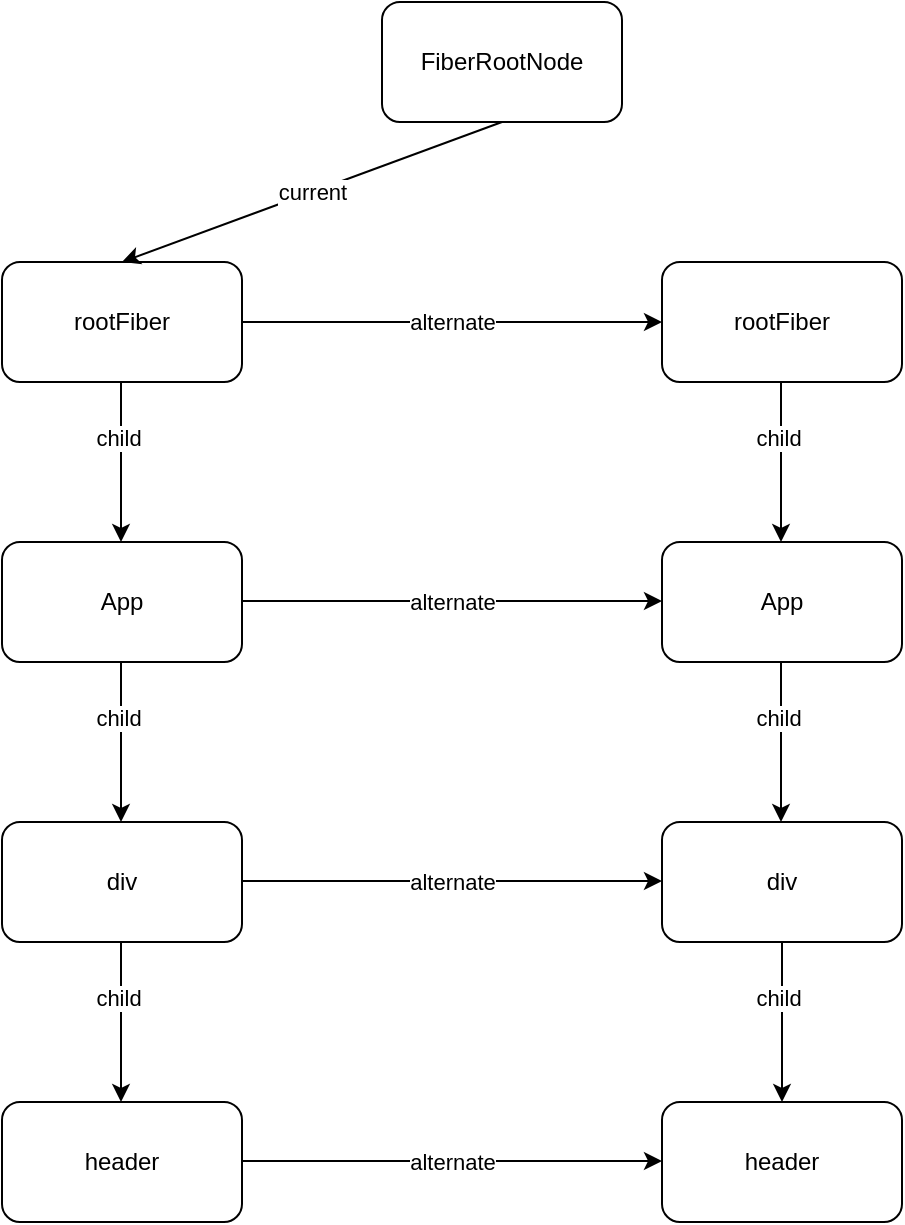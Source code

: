 <mxfile version="13.9.6" type="github">
  <diagram id="C5RBs43oDa-KdzZeNtuy" name="Page-1">
    <mxGraphModel dx="1298" dy="834" grid="1" gridSize="10" guides="1" tooltips="1" connect="1" arrows="1" fold="1" page="1" pageScale="1" pageWidth="827" pageHeight="1169" math="0" shadow="0">
      <root>
        <mxCell id="WIyWlLk6GJQsqaUBKTNV-0" />
        <mxCell id="WIyWlLk6GJQsqaUBKTNV-1" parent="WIyWlLk6GJQsqaUBKTNV-0" />
        <mxCell id="_O8ClgLyPDyjsfxp53-W-1" value="FiberRootNode" style="rounded=1;whiteSpace=wrap;html=1;" vertex="1" parent="WIyWlLk6GJQsqaUBKTNV-1">
          <mxGeometry x="340" y="190" width="120" height="60" as="geometry" />
        </mxCell>
        <mxCell id="_O8ClgLyPDyjsfxp53-W-2" value="rootFiber" style="whiteSpace=wrap;html=1;rounded=1;" vertex="1" parent="WIyWlLk6GJQsqaUBKTNV-1">
          <mxGeometry x="150" y="320" width="120" height="60" as="geometry" />
        </mxCell>
        <mxCell id="_O8ClgLyPDyjsfxp53-W-19" value="App" style="whiteSpace=wrap;html=1;rounded=1;" vertex="1" parent="WIyWlLk6GJQsqaUBKTNV-1">
          <mxGeometry x="150" y="460" width="120" height="60" as="geometry" />
        </mxCell>
        <mxCell id="_O8ClgLyPDyjsfxp53-W-21" value="div" style="whiteSpace=wrap;html=1;rounded=1;" vertex="1" parent="WIyWlLk6GJQsqaUBKTNV-1">
          <mxGeometry x="150" y="600" width="120" height="60" as="geometry" />
        </mxCell>
        <mxCell id="_O8ClgLyPDyjsfxp53-W-25" value="rootFiber" style="whiteSpace=wrap;html=1;rounded=1;" vertex="1" parent="WIyWlLk6GJQsqaUBKTNV-1">
          <mxGeometry x="480" y="320" width="120" height="60" as="geometry" />
        </mxCell>
        <mxCell id="_O8ClgLyPDyjsfxp53-W-27" value="App" style="whiteSpace=wrap;html=1;rounded=1;" vertex="1" parent="WIyWlLk6GJQsqaUBKTNV-1">
          <mxGeometry x="480" y="460" width="120" height="60" as="geometry" />
        </mxCell>
        <mxCell id="_O8ClgLyPDyjsfxp53-W-32" value="" style="edgeStyle=orthogonalEdgeStyle;rounded=0;orthogonalLoop=1;jettySize=auto;html=1;" edge="1" parent="WIyWlLk6GJQsqaUBKTNV-1" source="_O8ClgLyPDyjsfxp53-W-29" target="_O8ClgLyPDyjsfxp53-W-31">
          <mxGeometry relative="1" as="geometry" />
        </mxCell>
        <mxCell id="_O8ClgLyPDyjsfxp53-W-46" value="child" style="edgeLabel;html=1;align=center;verticalAlign=middle;resizable=0;points=[];" vertex="1" connectable="0" parent="_O8ClgLyPDyjsfxp53-W-32">
          <mxGeometry x="-0.3" y="-2" relative="1" as="geometry">
            <mxPoint as="offset" />
          </mxGeometry>
        </mxCell>
        <mxCell id="_O8ClgLyPDyjsfxp53-W-29" value="div" style="whiteSpace=wrap;html=1;rounded=1;" vertex="1" parent="WIyWlLk6GJQsqaUBKTNV-1">
          <mxGeometry x="480" y="600" width="120" height="60" as="geometry" />
        </mxCell>
        <mxCell id="_O8ClgLyPDyjsfxp53-W-31" value="header" style="whiteSpace=wrap;html=1;rounded=1;" vertex="1" parent="WIyWlLk6GJQsqaUBKTNV-1">
          <mxGeometry x="480" y="740" width="120" height="60" as="geometry" />
        </mxCell>
        <mxCell id="_O8ClgLyPDyjsfxp53-W-33" value="" style="endArrow=classic;html=1;entryX=0.5;entryY=0;entryDx=0;entryDy=0;" edge="1" parent="WIyWlLk6GJQsqaUBKTNV-1" target="_O8ClgLyPDyjsfxp53-W-2">
          <mxGeometry relative="1" as="geometry">
            <mxPoint x="400" y="250" as="sourcePoint" />
            <mxPoint x="460" y="550" as="targetPoint" />
          </mxGeometry>
        </mxCell>
        <mxCell id="_O8ClgLyPDyjsfxp53-W-34" value="current" style="edgeLabel;resizable=0;html=1;align=center;verticalAlign=middle;" connectable="0" vertex="1" parent="_O8ClgLyPDyjsfxp53-W-33">
          <mxGeometry relative="1" as="geometry" />
        </mxCell>
        <mxCell id="_O8ClgLyPDyjsfxp53-W-36" value="" style="endArrow=classic;html=1;exitX=1;exitY=0.5;exitDx=0;exitDy=0;entryX=0;entryY=0.5;entryDx=0;entryDy=0;" edge="1" parent="WIyWlLk6GJQsqaUBKTNV-1" source="_O8ClgLyPDyjsfxp53-W-2" target="_O8ClgLyPDyjsfxp53-W-25">
          <mxGeometry relative="1" as="geometry">
            <mxPoint x="410" y="260" as="sourcePoint" />
            <mxPoint x="290" y="390" as="targetPoint" />
          </mxGeometry>
        </mxCell>
        <mxCell id="_O8ClgLyPDyjsfxp53-W-37" value="alternate" style="edgeLabel;resizable=0;html=1;align=center;verticalAlign=middle;" connectable="0" vertex="1" parent="_O8ClgLyPDyjsfxp53-W-36">
          <mxGeometry relative="1" as="geometry" />
        </mxCell>
        <mxCell id="_O8ClgLyPDyjsfxp53-W-47" value="" style="edgeStyle=orthogonalEdgeStyle;rounded=0;orthogonalLoop=1;jettySize=auto;html=1;" edge="1" parent="WIyWlLk6GJQsqaUBKTNV-1">
          <mxGeometry relative="1" as="geometry">
            <mxPoint x="539.5" y="520" as="sourcePoint" />
            <mxPoint x="539.5" y="600" as="targetPoint" />
          </mxGeometry>
        </mxCell>
        <mxCell id="_O8ClgLyPDyjsfxp53-W-48" value="child" style="edgeLabel;html=1;align=center;verticalAlign=middle;resizable=0;points=[];" vertex="1" connectable="0" parent="_O8ClgLyPDyjsfxp53-W-47">
          <mxGeometry x="-0.3" y="-2" relative="1" as="geometry">
            <mxPoint as="offset" />
          </mxGeometry>
        </mxCell>
        <mxCell id="_O8ClgLyPDyjsfxp53-W-49" value="" style="edgeStyle=orthogonalEdgeStyle;rounded=0;orthogonalLoop=1;jettySize=auto;html=1;" edge="1" parent="WIyWlLk6GJQsqaUBKTNV-1">
          <mxGeometry relative="1" as="geometry">
            <mxPoint x="539.5" y="380" as="sourcePoint" />
            <mxPoint x="539.5" y="460" as="targetPoint" />
          </mxGeometry>
        </mxCell>
        <mxCell id="_O8ClgLyPDyjsfxp53-W-50" value="child" style="edgeLabel;html=1;align=center;verticalAlign=middle;resizable=0;points=[];" vertex="1" connectable="0" parent="_O8ClgLyPDyjsfxp53-W-49">
          <mxGeometry x="-0.3" y="-2" relative="1" as="geometry">
            <mxPoint as="offset" />
          </mxGeometry>
        </mxCell>
        <mxCell id="_O8ClgLyPDyjsfxp53-W-51" value="" style="edgeStyle=orthogonalEdgeStyle;rounded=0;orthogonalLoop=1;jettySize=auto;html=1;" edge="1" parent="WIyWlLk6GJQsqaUBKTNV-1">
          <mxGeometry relative="1" as="geometry">
            <mxPoint x="209.5" y="380" as="sourcePoint" />
            <mxPoint x="209.5" y="460" as="targetPoint" />
          </mxGeometry>
        </mxCell>
        <mxCell id="_O8ClgLyPDyjsfxp53-W-52" value="child" style="edgeLabel;html=1;align=center;verticalAlign=middle;resizable=0;points=[];" vertex="1" connectable="0" parent="_O8ClgLyPDyjsfxp53-W-51">
          <mxGeometry x="-0.3" y="-2" relative="1" as="geometry">
            <mxPoint as="offset" />
          </mxGeometry>
        </mxCell>
        <mxCell id="_O8ClgLyPDyjsfxp53-W-53" value="" style="edgeStyle=orthogonalEdgeStyle;rounded=0;orthogonalLoop=1;jettySize=auto;html=1;" edge="1" parent="WIyWlLk6GJQsqaUBKTNV-1">
          <mxGeometry relative="1" as="geometry">
            <mxPoint x="209.5" y="520" as="sourcePoint" />
            <mxPoint x="209.5" y="600" as="targetPoint" />
          </mxGeometry>
        </mxCell>
        <mxCell id="_O8ClgLyPDyjsfxp53-W-54" value="child" style="edgeLabel;html=1;align=center;verticalAlign=middle;resizable=0;points=[];" vertex="1" connectable="0" parent="_O8ClgLyPDyjsfxp53-W-53">
          <mxGeometry x="-0.3" y="-2" relative="1" as="geometry">
            <mxPoint as="offset" />
          </mxGeometry>
        </mxCell>
        <mxCell id="_O8ClgLyPDyjsfxp53-W-55" value="" style="edgeStyle=orthogonalEdgeStyle;rounded=0;orthogonalLoop=1;jettySize=auto;html=1;" edge="1" parent="WIyWlLk6GJQsqaUBKTNV-1">
          <mxGeometry relative="1" as="geometry">
            <mxPoint x="209.5" y="660" as="sourcePoint" />
            <mxPoint x="209.5" y="740" as="targetPoint" />
          </mxGeometry>
        </mxCell>
        <mxCell id="_O8ClgLyPDyjsfxp53-W-56" value="child" style="edgeLabel;html=1;align=center;verticalAlign=middle;resizable=0;points=[];" vertex="1" connectable="0" parent="_O8ClgLyPDyjsfxp53-W-55">
          <mxGeometry x="-0.3" y="-2" relative="1" as="geometry">
            <mxPoint as="offset" />
          </mxGeometry>
        </mxCell>
        <mxCell id="_O8ClgLyPDyjsfxp53-W-57" value="header" style="whiteSpace=wrap;html=1;rounded=1;" vertex="1" parent="WIyWlLk6GJQsqaUBKTNV-1">
          <mxGeometry x="150" y="740" width="120" height="60" as="geometry" />
        </mxCell>
        <mxCell id="_O8ClgLyPDyjsfxp53-W-60" value="" style="endArrow=classic;html=1;exitX=1;exitY=0.5;exitDx=0;exitDy=0;entryX=0;entryY=0.5;entryDx=0;entryDy=0;" edge="1" parent="WIyWlLk6GJQsqaUBKTNV-1">
          <mxGeometry relative="1" as="geometry">
            <mxPoint x="270" y="489.5" as="sourcePoint" />
            <mxPoint x="480" y="489.5" as="targetPoint" />
          </mxGeometry>
        </mxCell>
        <mxCell id="_O8ClgLyPDyjsfxp53-W-61" value="alternate" style="edgeLabel;resizable=0;html=1;align=center;verticalAlign=middle;" connectable="0" vertex="1" parent="_O8ClgLyPDyjsfxp53-W-60">
          <mxGeometry relative="1" as="geometry" />
        </mxCell>
        <mxCell id="_O8ClgLyPDyjsfxp53-W-62" value="" style="endArrow=classic;html=1;exitX=1;exitY=0.5;exitDx=0;exitDy=0;entryX=0;entryY=0.5;entryDx=0;entryDy=0;" edge="1" parent="WIyWlLk6GJQsqaUBKTNV-1">
          <mxGeometry relative="1" as="geometry">
            <mxPoint x="270" y="629.5" as="sourcePoint" />
            <mxPoint x="480" y="629.5" as="targetPoint" />
          </mxGeometry>
        </mxCell>
        <mxCell id="_O8ClgLyPDyjsfxp53-W-63" value="alternate" style="edgeLabel;resizable=0;html=1;align=center;verticalAlign=middle;" connectable="0" vertex="1" parent="_O8ClgLyPDyjsfxp53-W-62">
          <mxGeometry relative="1" as="geometry" />
        </mxCell>
        <mxCell id="_O8ClgLyPDyjsfxp53-W-64" value="" style="endArrow=classic;html=1;exitX=1;exitY=0.5;exitDx=0;exitDy=0;entryX=0;entryY=0.5;entryDx=0;entryDy=0;" edge="1" parent="WIyWlLk6GJQsqaUBKTNV-1">
          <mxGeometry relative="1" as="geometry">
            <mxPoint x="270" y="769.5" as="sourcePoint" />
            <mxPoint x="480" y="769.5" as="targetPoint" />
          </mxGeometry>
        </mxCell>
        <mxCell id="_O8ClgLyPDyjsfxp53-W-65" value="alternate" style="edgeLabel;resizable=0;html=1;align=center;verticalAlign=middle;" connectable="0" vertex="1" parent="_O8ClgLyPDyjsfxp53-W-64">
          <mxGeometry relative="1" as="geometry" />
        </mxCell>
      </root>
    </mxGraphModel>
  </diagram>
</mxfile>
